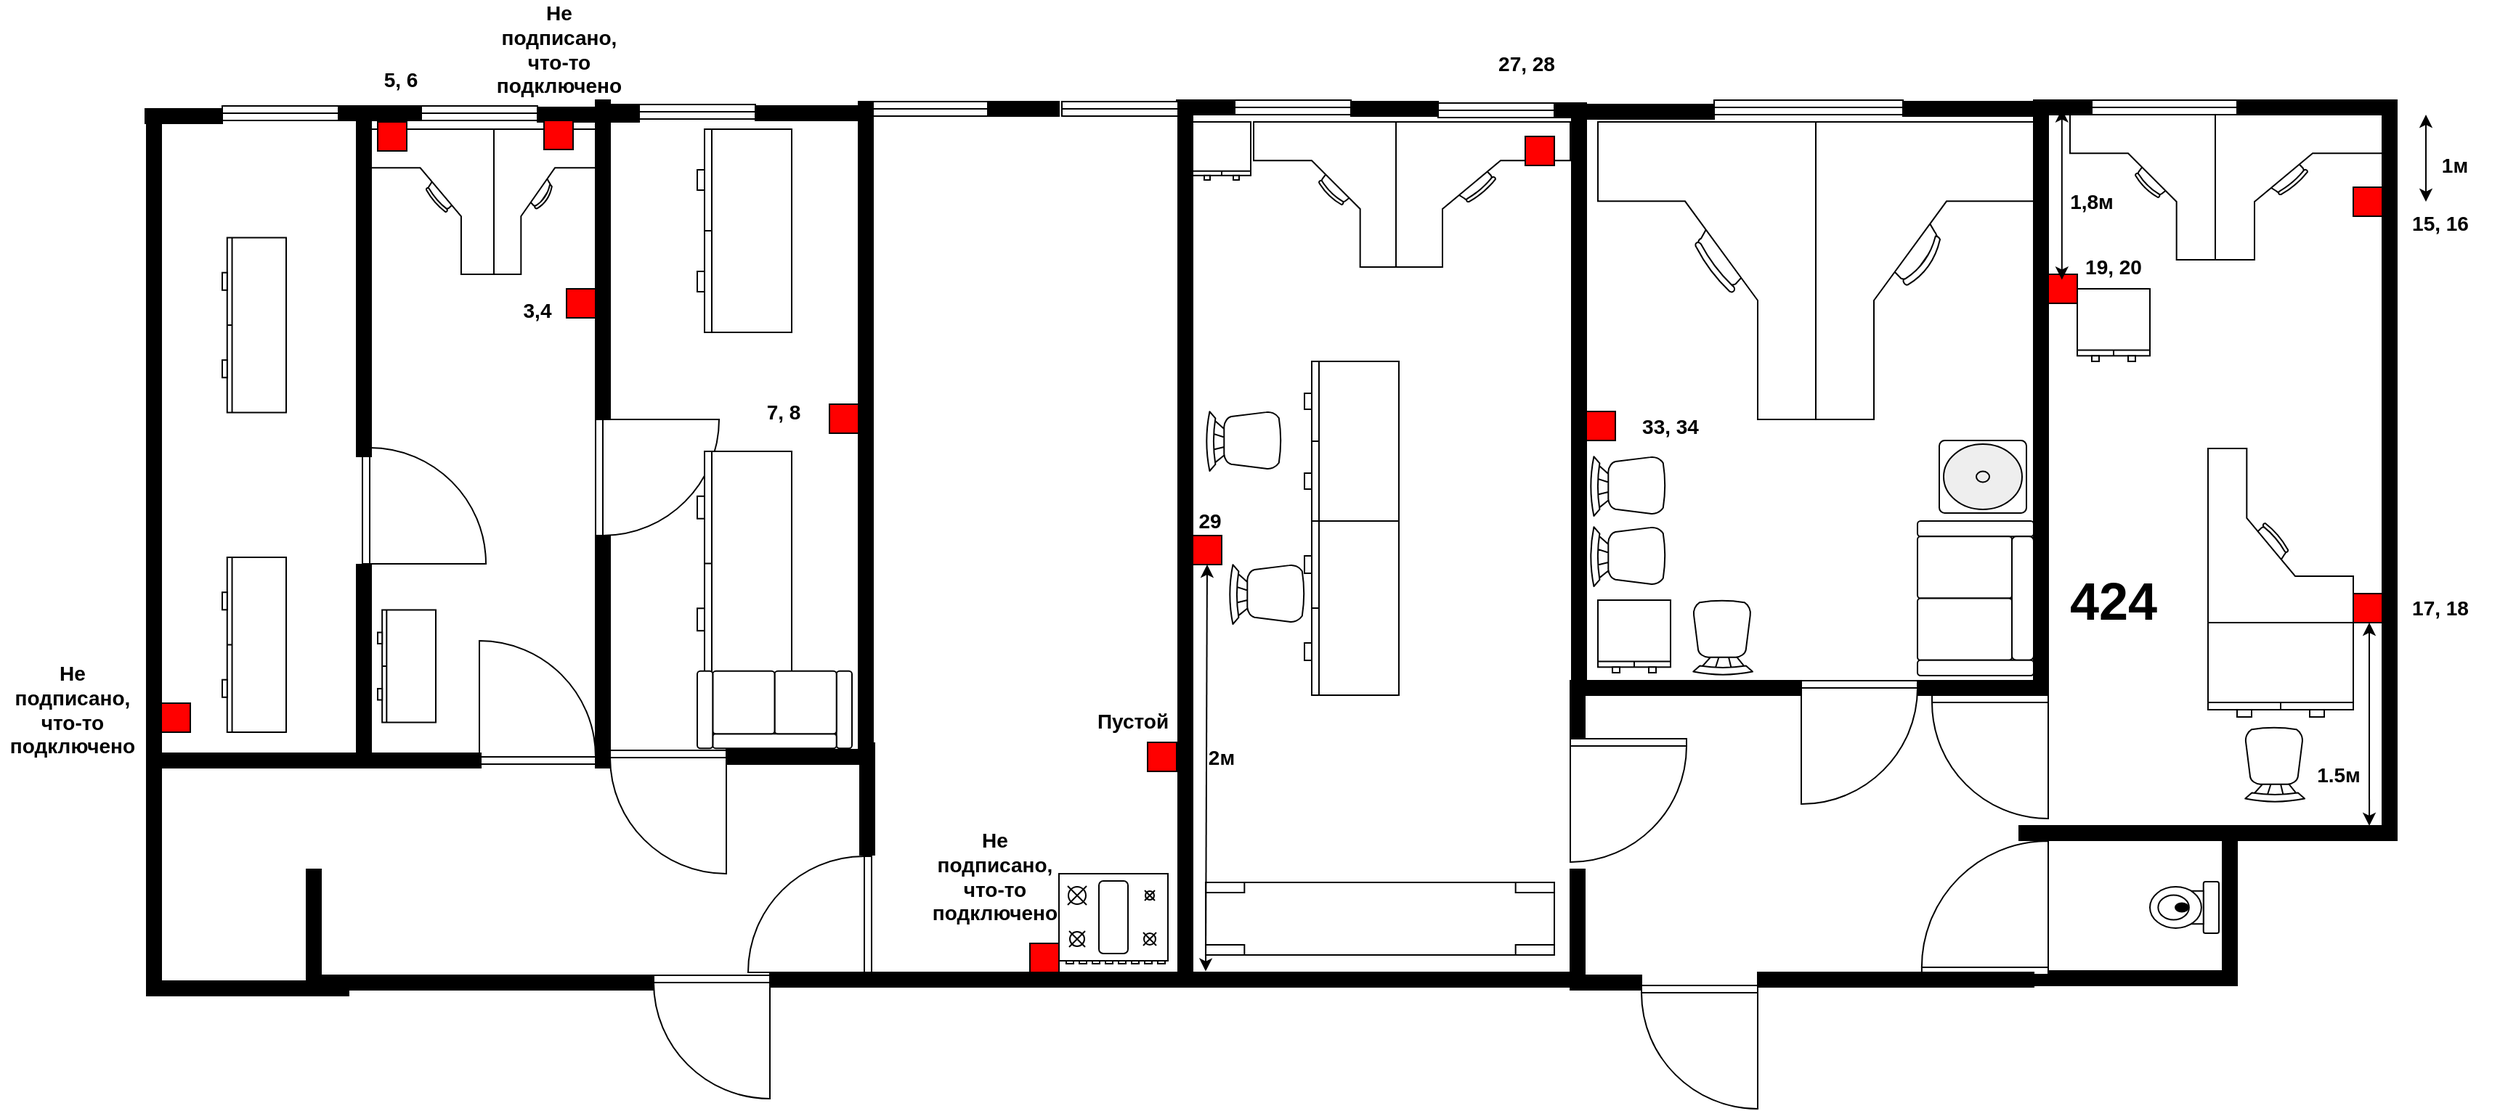 <mxfile version="21.6.1" type="github">
  <diagram name="Page-1" id="38b20595-45e3-9b7f-d5ca-b57f44c5b66d">
    <mxGraphModel dx="2509" dy="1900" grid="1" gridSize="10" guides="1" tooltips="1" connect="1" arrows="1" fold="1" page="1" pageScale="1" pageWidth="1100" pageHeight="850" background="none" math="0" shadow="0">
      <root>
        <mxCell id="0" />
        <mxCell id="1" parent="0" />
        <mxCell id="f0SfFcIlnjF7Y2JFcaJJ-1" value="" style="verticalLabelPosition=bottom;html=1;verticalAlign=top;align=center;shape=mxgraph.floorplan.wallCorner;fillColor=strokeColor;direction=south;" vertex="1" parent="1">
          <mxGeometry x="930" y="50" width="110" height="100" as="geometry" />
        </mxCell>
        <mxCell id="f0SfFcIlnjF7Y2JFcaJJ-2" value="" style="verticalLabelPosition=bottom;html=1;verticalAlign=top;align=center;shape=mxgraph.floorplan.wall;fillColor=strokeColor;direction=south;" vertex="1" parent="1">
          <mxGeometry x="1030" y="150" width="10" height="380" as="geometry" />
        </mxCell>
        <mxCell id="f0SfFcIlnjF7Y2JFcaJJ-3" value="" style="verticalLabelPosition=bottom;html=1;verticalAlign=top;align=center;shape=mxgraph.floorplan.wallCorner;fillColor=strokeColor;direction=west" vertex="1" parent="1">
          <mxGeometry x="780" y="460" width="260" height="100" as="geometry" />
        </mxCell>
        <mxCell id="f0SfFcIlnjF7Y2JFcaJJ-4" value="" style="verticalLabelPosition=bottom;html=1;verticalAlign=top;align=center;shape=mxgraph.floorplan.window;" vertex="1" parent="1">
          <mxGeometry x="830" y="50" width="100" height="10" as="geometry" />
        </mxCell>
        <mxCell id="f0SfFcIlnjF7Y2JFcaJJ-5" value="" style="verticalLabelPosition=bottom;html=1;verticalAlign=top;align=center;shape=mxgraph.floorplan.wallCorner;fillColor=strokeColor;" vertex="1" parent="1">
          <mxGeometry x="790" y="50" width="40" height="100" as="geometry" />
        </mxCell>
        <mxCell id="f0SfFcIlnjF7Y2JFcaJJ-6" value="" style="verticalLabelPosition=bottom;html=1;verticalAlign=top;align=center;shape=mxgraph.floorplan.wall;fillColor=strokeColor;direction=south;" vertex="1" parent="1">
          <mxGeometry x="790" y="150" width="10" height="310" as="geometry" />
        </mxCell>
        <mxCell id="f0SfFcIlnjF7Y2JFcaJJ-7" value="" style="verticalLabelPosition=bottom;html=1;verticalAlign=top;align=center;shape=mxgraph.floorplan.doorRight;aspect=fixed;" vertex="1" parent="1">
          <mxGeometry x="720" y="460" width="80" height="85" as="geometry" />
        </mxCell>
        <mxCell id="f0SfFcIlnjF7Y2JFcaJJ-8" value="" style="verticalLabelPosition=bottom;html=1;verticalAlign=top;align=center;shape=mxgraph.floorplan.dresser;" vertex="1" parent="1">
          <mxGeometry x="910" y="410" width="100" height="65" as="geometry" />
        </mxCell>
        <mxCell id="f0SfFcIlnjF7Y2JFcaJJ-9" value="" style="rounded=0;whiteSpace=wrap;html=1;fillColor=#FF0000;" vertex="1" parent="1">
          <mxGeometry x="482" y="264.5" width="20" height="20" as="geometry" />
        </mxCell>
        <mxCell id="f0SfFcIlnjF7Y2JFcaJJ-10" value="" style="rounded=0;whiteSpace=wrap;html=1;fillColor=#FF0000;" vertex="1" parent="1">
          <mxGeometry x="211" y="350" width="20" height="20" as="geometry" />
        </mxCell>
        <mxCell id="f0SfFcIlnjF7Y2JFcaJJ-12" value="" style="rounded=0;whiteSpace=wrap;html=1;fillColor=#FF0000;" vertex="1" parent="1">
          <mxGeometry x="1010" y="390" width="20" height="20" as="geometry" />
        </mxCell>
        <mxCell id="f0SfFcIlnjF7Y2JFcaJJ-14" value="&lt;b&gt;&lt;font style=&quot;font-size: 14px;&quot;&gt;17, 18&lt;/font&gt;&lt;/b&gt;" style="text;html=1;strokeColor=none;fillColor=none;align=center;verticalAlign=middle;whiteSpace=wrap;rounded=0;" vertex="1" parent="1">
          <mxGeometry x="1040" y="385" width="60" height="30" as="geometry" />
        </mxCell>
        <mxCell id="f0SfFcIlnjF7Y2JFcaJJ-15" value="" style="endArrow=classic;startArrow=classic;html=1;rounded=0;exitX=0.073;exitY=0.1;exitDx=0;exitDy=0;exitPerimeter=0;" edge="1" parent="1" source="f0SfFcIlnjF7Y2JFcaJJ-3">
          <mxGeometry width="50" height="50" relative="1" as="geometry">
            <mxPoint x="980" y="540" as="sourcePoint" />
            <mxPoint x="1021" y="410" as="targetPoint" />
          </mxGeometry>
        </mxCell>
        <mxCell id="f0SfFcIlnjF7Y2JFcaJJ-17" value="&lt;b&gt;&lt;font style=&quot;font-size: 14px;&quot;&gt;1.5м&lt;/font&gt;&lt;/b&gt;" style="text;html=1;strokeColor=none;fillColor=none;align=center;verticalAlign=middle;whiteSpace=wrap;rounded=0;" vertex="1" parent="1">
          <mxGeometry x="970" y="500" width="60" height="30" as="geometry" />
        </mxCell>
        <mxCell id="f0SfFcIlnjF7Y2JFcaJJ-18" value="" style="verticalLabelPosition=bottom;html=1;verticalAlign=top;align=center;shape=mxgraph.floorplan.desk_corner;direction=north;" vertex="1" parent="1">
          <mxGeometry x="910" y="290" width="100" height="120" as="geometry" />
        </mxCell>
        <mxCell id="f0SfFcIlnjF7Y2JFcaJJ-20" value="" style="verticalLabelPosition=bottom;html=1;verticalAlign=top;align=center;shape=mxgraph.floorplan.desk_corner;direction=east;" vertex="1" parent="1">
          <mxGeometry x="910" y="60" width="120" height="100" as="geometry" />
        </mxCell>
        <mxCell id="f0SfFcIlnjF7Y2JFcaJJ-21" value="" style="verticalLabelPosition=bottom;html=1;verticalAlign=top;align=center;shape=mxgraph.floorplan.desk_corner;direction=south;" vertex="1" parent="1">
          <mxGeometry x="815" y="60" width="100" height="100" as="geometry" />
        </mxCell>
        <mxCell id="f0SfFcIlnjF7Y2JFcaJJ-22" value="" style="rounded=0;whiteSpace=wrap;html=1;fillColor=#FF0000;" vertex="1" parent="1">
          <mxGeometry x="1010" y="110" width="20" height="20" as="geometry" />
        </mxCell>
        <mxCell id="f0SfFcIlnjF7Y2JFcaJJ-23" value="&lt;b&gt;&lt;font style=&quot;font-size: 14px;&quot;&gt;15, 16&lt;/font&gt;&lt;/b&gt;" style="text;html=1;strokeColor=none;fillColor=none;align=center;verticalAlign=middle;whiteSpace=wrap;rounded=0;" vertex="1" parent="1">
          <mxGeometry x="1040" y="120" width="60" height="30" as="geometry" />
        </mxCell>
        <mxCell id="f0SfFcIlnjF7Y2JFcaJJ-24" value="" style="endArrow=classic;startArrow=classic;html=1;rounded=0;" edge="1" parent="1">
          <mxGeometry width="50" height="50" relative="1" as="geometry">
            <mxPoint x="1060" y="120" as="sourcePoint" />
            <mxPoint x="1060" y="60" as="targetPoint" />
          </mxGeometry>
        </mxCell>
        <mxCell id="f0SfFcIlnjF7Y2JFcaJJ-25" value="&lt;span style=&quot;font-size: 14px;&quot;&gt;&lt;b&gt;1м&lt;/b&gt;&lt;/span&gt;" style="text;html=1;strokeColor=none;fillColor=none;align=center;verticalAlign=middle;whiteSpace=wrap;rounded=0;" vertex="1" parent="1">
          <mxGeometry x="1050" y="80" width="60" height="30" as="geometry" />
        </mxCell>
        <mxCell id="f0SfFcIlnjF7Y2JFcaJJ-26" value="" style="rounded=0;whiteSpace=wrap;html=1;fillColor=#FF0000;" vertex="1" parent="1">
          <mxGeometry x="800" y="170" width="20" height="20" as="geometry" />
        </mxCell>
        <mxCell id="f0SfFcIlnjF7Y2JFcaJJ-27" value="" style="verticalLabelPosition=bottom;html=1;verticalAlign=top;align=center;shape=mxgraph.floorplan.dresser;" vertex="1" parent="1">
          <mxGeometry x="820" y="180" width="50" height="50" as="geometry" />
        </mxCell>
        <mxCell id="f0SfFcIlnjF7Y2JFcaJJ-28" value="&lt;b&gt;&lt;font style=&quot;font-size: 14px;&quot;&gt;19, 20&lt;/font&gt;&lt;/b&gt;" style="text;html=1;strokeColor=none;fillColor=none;align=center;verticalAlign=middle;whiteSpace=wrap;rounded=0;" vertex="1" parent="1">
          <mxGeometry x="815" y="150" width="60" height="30" as="geometry" />
        </mxCell>
        <mxCell id="f0SfFcIlnjF7Y2JFcaJJ-30" value="&lt;span style=&quot;font-size: 14px;&quot;&gt;&lt;b&gt;1,8м&lt;/b&gt;&lt;/span&gt;" style="text;html=1;strokeColor=none;fillColor=none;align=center;verticalAlign=middle;whiteSpace=wrap;rounded=0;" vertex="1" parent="1">
          <mxGeometry x="800" y="105" width="60" height="30" as="geometry" />
        </mxCell>
        <mxCell id="f0SfFcIlnjF7Y2JFcaJJ-31" value="&lt;font style=&quot;font-size: 36px;&quot;&gt;&lt;b&gt;424&lt;/b&gt;&lt;/font&gt;" style="text;html=1;strokeColor=none;fillColor=none;align=center;verticalAlign=middle;whiteSpace=wrap;rounded=0;" vertex="1" parent="1">
          <mxGeometry x="815" y="380" width="60" height="30" as="geometry" />
        </mxCell>
        <mxCell id="f0SfFcIlnjF7Y2JFcaJJ-34" value="" style="verticalLabelPosition=bottom;html=1;verticalAlign=top;align=center;shape=mxgraph.floorplan.wallCorner;fillColor=strokeColor;direction=west" vertex="1" parent="1">
          <mxGeometry x="780" y="560" width="150" height="100" as="geometry" />
        </mxCell>
        <mxCell id="f0SfFcIlnjF7Y2JFcaJJ-37" value="" style="verticalLabelPosition=bottom;html=1;verticalAlign=top;align=center;shape=mxgraph.floorplan.doorLeft;aspect=fixed;direction=west;" vertex="1" parent="1">
          <mxGeometry x="712.94" y="560" width="87.06" height="92.5" as="geometry" />
        </mxCell>
        <mxCell id="f0SfFcIlnjF7Y2JFcaJJ-38" value="" style="verticalLabelPosition=bottom;html=1;verticalAlign=top;align=center;shape=mxgraph.floorplan.wall;fillColor=strokeColor;" vertex="1" parent="1">
          <mxGeometry x="710" y="450" width="90" height="10" as="geometry" />
        </mxCell>
        <mxCell id="f0SfFcIlnjF7Y2JFcaJJ-39" value="" style="verticalLabelPosition=bottom;html=1;verticalAlign=top;align=center;shape=mxgraph.floorplan.doorLeft;aspect=fixed;" vertex="1" parent="1">
          <mxGeometry x="630" y="450" width="80" height="85" as="geometry" />
        </mxCell>
        <mxCell id="f0SfFcIlnjF7Y2JFcaJJ-40" value="" style="verticalLabelPosition=bottom;html=1;verticalAlign=top;align=center;shape=mxgraph.floorplan.wall;fillColor=strokeColor;" vertex="1" parent="1">
          <mxGeometry x="480" y="450" width="150" height="10" as="geometry" />
        </mxCell>
        <mxCell id="f0SfFcIlnjF7Y2JFcaJJ-41" value="" style="verticalLabelPosition=bottom;html=1;verticalAlign=top;align=center;shape=mxgraph.floorplan.wall;fillColor=strokeColor;" vertex="1" parent="1">
          <mxGeometry x="600" y="651" width="190" height="10" as="geometry" />
        </mxCell>
        <mxCell id="f0SfFcIlnjF7Y2JFcaJJ-42" value="" style="verticalLabelPosition=bottom;html=1;verticalAlign=top;align=center;shape=mxgraph.floorplan.doorRight;aspect=fixed;" vertex="1" parent="1">
          <mxGeometry x="520" y="660" width="80" height="85" as="geometry" />
        </mxCell>
        <mxCell id="f0SfFcIlnjF7Y2JFcaJJ-43" value="" style="verticalLabelPosition=bottom;html=1;verticalAlign=top;align=center;shape=mxgraph.floorplan.wall;fillColor=strokeColor;" vertex="1" parent="1">
          <mxGeometry x="480" y="653" width="40" height="10" as="geometry" />
        </mxCell>
        <mxCell id="f0SfFcIlnjF7Y2JFcaJJ-44" value="" style="verticalLabelPosition=bottom;html=1;verticalAlign=top;align=center;shape=mxgraph.floorplan.wall;fillColor=strokeColor;direction=south;" vertex="1" parent="1">
          <mxGeometry x="471" y="580" width="10" height="83" as="geometry" />
        </mxCell>
        <mxCell id="f0SfFcIlnjF7Y2JFcaJJ-45" value="" style="verticalLabelPosition=bottom;html=1;verticalAlign=top;align=center;shape=mxgraph.floorplan.wall;fillColor=strokeColor;direction=south;" vertex="1" parent="1">
          <mxGeometry x="471" y="450" width="10" height="40" as="geometry" />
        </mxCell>
        <mxCell id="f0SfFcIlnjF7Y2JFcaJJ-46" value="" style="verticalLabelPosition=bottom;html=1;verticalAlign=top;align=center;shape=mxgraph.floorplan.doorLeft;aspect=fixed;" vertex="1" parent="1">
          <mxGeometry x="471" y="490" width="80" height="85" as="geometry" />
        </mxCell>
        <mxCell id="f0SfFcIlnjF7Y2JFcaJJ-47" value="" style="verticalLabelPosition=bottom;html=1;verticalAlign=top;align=center;shape=mxgraph.floorplan.wall;fillColor=strokeColor;" vertex="1" parent="1">
          <mxGeometry x="210" y="651" width="270" height="10" as="geometry" />
        </mxCell>
        <mxCell id="f0SfFcIlnjF7Y2JFcaJJ-48" value="" style="verticalLabelPosition=bottom;html=1;verticalAlign=top;align=center;shape=mxgraph.floorplan.dresser;direction=south;" vertex="1" parent="1">
          <mxGeometry x="288" y="340" width="65" height="120" as="geometry" />
        </mxCell>
        <mxCell id="f0SfFcIlnjF7Y2JFcaJJ-50" value="" style="verticalLabelPosition=bottom;html=1;verticalAlign=top;align=center;shape=mxgraph.floorplan.toilet;direction=south;" vertex="1" parent="1">
          <mxGeometry x="870" y="588.5" width="47.5" height="35.5" as="geometry" />
        </mxCell>
        <mxCell id="f0SfFcIlnjF7Y2JFcaJJ-51" value="" style="verticalLabelPosition=bottom;html=1;verticalAlign=top;align=center;shape=mxgraph.floorplan.table;" vertex="1" parent="1">
          <mxGeometry x="220" y="589" width="240" height="50" as="geometry" />
        </mxCell>
        <mxCell id="f0SfFcIlnjF7Y2JFcaJJ-52" value="" style="verticalLabelPosition=bottom;html=1;verticalAlign=top;align=center;shape=mxgraph.floorplan.wall;fillColor=strokeColor;direction=south;" vertex="1" parent="1">
          <mxGeometry x="201" y="50" width="10" height="610" as="geometry" />
        </mxCell>
        <mxCell id="f0SfFcIlnjF7Y2JFcaJJ-53" value="" style="verticalLabelPosition=bottom;html=1;verticalAlign=top;align=center;shape=mxgraph.floorplan.wall;fillColor=strokeColor;" vertex="1" parent="1">
          <mxGeometry x="200" y="50" width="40" height="10" as="geometry" />
        </mxCell>
        <mxCell id="f0SfFcIlnjF7Y2JFcaJJ-54" value="" style="verticalLabelPosition=bottom;html=1;verticalAlign=top;align=center;shape=mxgraph.floorplan.wall;fillColor=strokeColor;" vertex="1" parent="1">
          <mxGeometry x="700" y="51" width="100" height="10" as="geometry" />
        </mxCell>
        <mxCell id="f0SfFcIlnjF7Y2JFcaJJ-56" value="" style="verticalLabelPosition=bottom;html=1;verticalAlign=top;align=center;shape=mxgraph.floorplan.wall;fillColor=strokeColor;" vertex="1" parent="1">
          <mxGeometry x="320" y="51" width="60" height="10" as="geometry" />
        </mxCell>
        <mxCell id="f0SfFcIlnjF7Y2JFcaJJ-57" value="" style="verticalLabelPosition=bottom;html=1;verticalAlign=top;align=center;shape=mxgraph.floorplan.window;" vertex="1" parent="1">
          <mxGeometry x="380" y="52" width="80" height="10" as="geometry" />
        </mxCell>
        <mxCell id="f0SfFcIlnjF7Y2JFcaJJ-58" value="" style="verticalLabelPosition=bottom;html=1;verticalAlign=top;align=center;shape=mxgraph.floorplan.wall;fillColor=strokeColor;direction=south;" vertex="1" parent="1">
          <mxGeometry x="472" y="60" width="10" height="400" as="geometry" />
        </mxCell>
        <mxCell id="f0SfFcIlnjF7Y2JFcaJJ-59" value="" style="verticalLabelPosition=bottom;html=1;verticalAlign=top;align=center;shape=mxgraph.floorplan.wall;fillColor=strokeColor;" vertex="1" parent="1">
          <mxGeometry x="460" y="52" width="22" height="10" as="geometry" />
        </mxCell>
        <mxCell id="f0SfFcIlnjF7Y2JFcaJJ-60" value="" style="verticalLabelPosition=bottom;html=1;verticalAlign=top;align=center;shape=mxgraph.floorplan.window;" vertex="1" parent="1">
          <mxGeometry x="240" y="50" width="80" height="10" as="geometry" />
        </mxCell>
        <mxCell id="f0SfFcIlnjF7Y2JFcaJJ-61" value="" style="verticalLabelPosition=bottom;html=1;verticalAlign=top;align=center;shape=mxgraph.floorplan.desk_corner;direction=south;" vertex="1" parent="1">
          <mxGeometry x="253" y="65" width="100" height="100" as="geometry" />
        </mxCell>
        <mxCell id="f0SfFcIlnjF7Y2JFcaJJ-62" value="" style="verticalLabelPosition=bottom;html=1;verticalAlign=top;align=center;shape=mxgraph.floorplan.desk_corner;direction=east;" vertex="1" parent="1">
          <mxGeometry x="351" y="65" width="120" height="100" as="geometry" />
        </mxCell>
        <mxCell id="f0SfFcIlnjF7Y2JFcaJJ-63" value="" style="verticalLabelPosition=bottom;html=1;verticalAlign=top;align=center;shape=mxgraph.floorplan.dresser;" vertex="1" parent="1">
          <mxGeometry x="211" y="65" width="40" height="40" as="geometry" />
        </mxCell>
        <mxCell id="f0SfFcIlnjF7Y2JFcaJJ-11" value="" style="rounded=0;whiteSpace=wrap;html=1;fillColor=#FF0000;" vertex="1" parent="1">
          <mxGeometry x="440" y="75" width="20" height="20" as="geometry" />
        </mxCell>
        <mxCell id="f0SfFcIlnjF7Y2JFcaJJ-65" value="" style="verticalLabelPosition=bottom;html=1;verticalAlign=top;align=center;shape=mxgraph.floorplan.dresser;direction=south;" vertex="1" parent="1">
          <mxGeometry x="288" y="230" width="65" height="110" as="geometry" />
        </mxCell>
        <mxCell id="f0SfFcIlnjF7Y2JFcaJJ-66" value="&lt;b&gt;&lt;font style=&quot;font-size: 14px;&quot;&gt;27, 28&lt;/font&gt;&lt;/b&gt;" style="text;html=1;strokeColor=none;fillColor=none;align=center;verticalAlign=middle;whiteSpace=wrap;rounded=0;" vertex="1" parent="1">
          <mxGeometry x="411" y="10" width="60" height="30" as="geometry" />
        </mxCell>
        <mxCell id="f0SfFcIlnjF7Y2JFcaJJ-67" value="&lt;b&gt;&lt;font style=&quot;font-size: 14px;&quot;&gt;29&lt;/font&gt;&lt;/b&gt;" style="text;html=1;strokeColor=none;fillColor=none;align=center;verticalAlign=middle;whiteSpace=wrap;rounded=0;" vertex="1" parent="1">
          <mxGeometry x="193" y="325" width="60" height="30" as="geometry" />
        </mxCell>
        <mxCell id="f0SfFcIlnjF7Y2JFcaJJ-68" value="" style="endArrow=classic;startArrow=classic;html=1;rounded=0;entryX=0.5;entryY=1;entryDx=0;entryDy=0;exitX=0.037;exitY=-0.071;exitDx=0;exitDy=0;exitPerimeter=0;" edge="1" parent="1" source="f0SfFcIlnjF7Y2JFcaJJ-47" target="f0SfFcIlnjF7Y2JFcaJJ-10">
          <mxGeometry width="50" height="50" relative="1" as="geometry">
            <mxPoint x="190" y="460" as="sourcePoint" />
            <mxPoint x="240" y="410" as="targetPoint" />
          </mxGeometry>
        </mxCell>
        <mxCell id="f0SfFcIlnjF7Y2JFcaJJ-69" value="&lt;b&gt;&lt;font style=&quot;font-size: 14px;&quot;&gt;2м&lt;/font&gt;&lt;/b&gt;" style="text;html=1;strokeColor=none;fillColor=none;align=center;verticalAlign=middle;whiteSpace=wrap;rounded=0;" vertex="1" parent="1">
          <mxGeometry x="201" y="487.5" width="60" height="30" as="geometry" />
        </mxCell>
        <mxCell id="f0SfFcIlnjF7Y2JFcaJJ-70" value="" style="verticalLabelPosition=bottom;html=1;verticalAlign=top;align=center;shape=mxgraph.floorplan.chair;direction=north;" vertex="1" parent="1">
          <mxGeometry x="236" y="370" width="52" height="41" as="geometry" />
        </mxCell>
        <mxCell id="f0SfFcIlnjF7Y2JFcaJJ-71" value="" style="verticalLabelPosition=bottom;html=1;verticalAlign=top;align=center;shape=mxgraph.floorplan.chair;direction=north;" vertex="1" parent="1">
          <mxGeometry x="220" y="264.5" width="52" height="41" as="geometry" />
        </mxCell>
        <mxCell id="f0SfFcIlnjF7Y2JFcaJJ-72" value="" style="verticalLabelPosition=bottom;html=1;verticalAlign=top;align=center;shape=mxgraph.floorplan.chair;direction=west;" vertex="1" parent="1">
          <mxGeometry x="935.5" y="482" width="41" height="52" as="geometry" />
        </mxCell>
        <mxCell id="f0SfFcIlnjF7Y2JFcaJJ-74" value="" style="verticalLabelPosition=bottom;html=1;verticalAlign=top;align=center;shape=mxgraph.floorplan.desk_corner;" vertex="1" parent="1">
          <mxGeometry x="640" y="65" width="150" height="205" as="geometry" />
        </mxCell>
        <mxCell id="f0SfFcIlnjF7Y2JFcaJJ-29" value="" style="endArrow=classic;startArrow=classic;html=1;rounded=0;exitX=1;exitY=0.25;exitDx=0;exitDy=0;" edge="1" parent="1">
          <mxGeometry width="50" height="50" relative="1" as="geometry">
            <mxPoint x="809.41" y="173.75" as="sourcePoint" />
            <mxPoint x="809.41" y="56.25" as="targetPoint" />
          </mxGeometry>
        </mxCell>
        <mxCell id="f0SfFcIlnjF7Y2JFcaJJ-75" value="" style="verticalLabelPosition=bottom;html=1;verticalAlign=top;align=center;shape=mxgraph.floorplan.desk_corner;direction=south;" vertex="1" parent="1">
          <mxGeometry x="490" y="65" width="150" height="205" as="geometry" />
        </mxCell>
        <mxCell id="f0SfFcIlnjF7Y2JFcaJJ-76" value="" style="verticalLabelPosition=bottom;html=1;verticalAlign=top;align=center;shape=mxgraph.floorplan.window;" vertex="1" parent="1">
          <mxGeometry x="570" y="50" width="130" height="10" as="geometry" />
        </mxCell>
        <mxCell id="f0SfFcIlnjF7Y2JFcaJJ-77" value="" style="verticalLabelPosition=bottom;html=1;verticalAlign=top;align=center;shape=mxgraph.floorplan.wall;fillColor=strokeColor;" vertex="1" parent="1">
          <mxGeometry x="480" y="53" width="90" height="10" as="geometry" />
        </mxCell>
        <mxCell id="f0SfFcIlnjF7Y2JFcaJJ-78" value="" style="verticalLabelPosition=bottom;html=1;verticalAlign=top;align=center;shape=mxgraph.floorplan.chair;direction=north;" vertex="1" parent="1">
          <mxGeometry x="484.5" y="295.5" width="52" height="41" as="geometry" />
        </mxCell>
        <mxCell id="f0SfFcIlnjF7Y2JFcaJJ-79" value="" style="verticalLabelPosition=bottom;html=1;verticalAlign=top;align=center;shape=mxgraph.floorplan.chair;direction=north;" vertex="1" parent="1">
          <mxGeometry x="484.5" y="344" width="52" height="41" as="geometry" />
        </mxCell>
        <mxCell id="f0SfFcIlnjF7Y2JFcaJJ-80" value="" style="verticalLabelPosition=bottom;html=1;verticalAlign=top;align=center;shape=mxgraph.floorplan.chair;direction=west;" vertex="1" parent="1">
          <mxGeometry x="555.5" y="394.5" width="41" height="52" as="geometry" />
        </mxCell>
        <mxCell id="f0SfFcIlnjF7Y2JFcaJJ-81" value="" style="verticalLabelPosition=bottom;html=1;verticalAlign=top;align=center;shape=mxgraph.floorplan.dresser;" vertex="1" parent="1">
          <mxGeometry x="490" y="394.5" width="50" height="50" as="geometry" />
        </mxCell>
        <mxCell id="f0SfFcIlnjF7Y2JFcaJJ-82" value="" style="verticalLabelPosition=bottom;html=1;verticalAlign=top;align=center;shape=mxgraph.floorplan.couch;direction=south;" vertex="1" parent="1">
          <mxGeometry x="710" y="340" width="80" height="106.5" as="geometry" />
        </mxCell>
        <mxCell id="f0SfFcIlnjF7Y2JFcaJJ-83" value="" style="verticalLabelPosition=bottom;html=1;verticalAlign=top;align=center;shape=mxgraph.floorplan.water_cooler;" vertex="1" parent="1">
          <mxGeometry x="725" y="284.5" width="60" height="50" as="geometry" />
        </mxCell>
        <mxCell id="f0SfFcIlnjF7Y2JFcaJJ-84" value="&lt;b&gt;&lt;font style=&quot;font-size: 14px;&quot;&gt;33, 34&lt;/font&gt;&lt;/b&gt;" style="text;html=1;strokeColor=none;fillColor=none;align=center;verticalAlign=middle;whiteSpace=wrap;rounded=0;" vertex="1" parent="1">
          <mxGeometry x="510" y="259.5" width="60" height="30" as="geometry" />
        </mxCell>
        <mxCell id="f0SfFcIlnjF7Y2JFcaJJ-85" value="" style="verticalLabelPosition=bottom;html=1;verticalAlign=top;align=center;shape=mxgraph.floorplan.wall;fillColor=strokeColor;" vertex="1" parent="1">
          <mxGeometry x="-80" y="651" width="290" height="10" as="geometry" />
        </mxCell>
        <mxCell id="f0SfFcIlnjF7Y2JFcaJJ-86" value="" style="rounded=0;whiteSpace=wrap;html=1;fillColor=#FF0000;" vertex="1" parent="1">
          <mxGeometry x="180" y="492.5" width="20" height="20" as="geometry" />
        </mxCell>
        <mxCell id="f0SfFcIlnjF7Y2JFcaJJ-88" value="&lt;b&gt;&lt;font style=&quot;font-size: 14px;&quot;&gt;Пустой&lt;/font&gt;&lt;/b&gt;" style="text;html=1;strokeColor=none;fillColor=none;align=center;verticalAlign=middle;whiteSpace=wrap;rounded=0;" vertex="1" parent="1">
          <mxGeometry x="140" y="462.5" width="60" height="30" as="geometry" />
        </mxCell>
        <mxCell id="f0SfFcIlnjF7Y2JFcaJJ-90" value="" style="verticalLabelPosition=bottom;html=1;verticalAlign=top;align=center;shape=mxgraph.floorplan.range_2;" vertex="1" parent="1">
          <mxGeometry x="119" y="583" width="75" height="62" as="geometry" />
        </mxCell>
        <mxCell id="f0SfFcIlnjF7Y2JFcaJJ-91" value="" style="rounded=0;whiteSpace=wrap;html=1;fillColor=#FF0000;" vertex="1" parent="1">
          <mxGeometry x="99" y="631" width="20" height="20" as="geometry" />
        </mxCell>
        <mxCell id="f0SfFcIlnjF7Y2JFcaJJ-92" value="&lt;b&gt;&lt;font style=&quot;font-size: 14px;&quot;&gt;Не подписано, что-то подключено&lt;/font&gt;&lt;/b&gt;" style="text;html=1;strokeColor=none;fillColor=none;align=center;verticalAlign=middle;whiteSpace=wrap;rounded=0;" vertex="1" parent="1">
          <mxGeometry x="25" y="570" width="100" height="30" as="geometry" />
        </mxCell>
        <mxCell id="f0SfFcIlnjF7Y2JFcaJJ-93" style="edgeStyle=orthogonalEdgeStyle;rounded=0;orthogonalLoop=1;jettySize=auto;html=1;exitX=0.5;exitY=1;exitDx=0;exitDy=0;" edge="1" parent="1" source="f0SfFcIlnjF7Y2JFcaJJ-92" target="f0SfFcIlnjF7Y2JFcaJJ-92">
          <mxGeometry relative="1" as="geometry" />
        </mxCell>
        <mxCell id="f0SfFcIlnjF7Y2JFcaJJ-94" value="" style="verticalLabelPosition=bottom;html=1;verticalAlign=top;align=center;shape=mxgraph.floorplan.wall;fillColor=strokeColor;" vertex="1" parent="1">
          <mxGeometry x="70" y="51" width="49" height="10" as="geometry" />
        </mxCell>
        <mxCell id="f0SfFcIlnjF7Y2JFcaJJ-95" value="" style="verticalLabelPosition=bottom;html=1;verticalAlign=top;align=center;shape=mxgraph.floorplan.window;" vertex="1" parent="1">
          <mxGeometry x="121" y="51" width="80" height="10" as="geometry" />
        </mxCell>
        <mxCell id="f0SfFcIlnjF7Y2JFcaJJ-96" value="" style="verticalLabelPosition=bottom;html=1;verticalAlign=top;align=center;shape=mxgraph.floorplan.window;" vertex="1" parent="1">
          <mxGeometry x="-10" y="51" width="80" height="10" as="geometry" />
        </mxCell>
        <mxCell id="f0SfFcIlnjF7Y2JFcaJJ-97" value="" style="verticalLabelPosition=bottom;html=1;verticalAlign=top;align=center;shape=mxgraph.floorplan.wall;fillColor=strokeColor;direction=south;" vertex="1" parent="1">
          <mxGeometry x="-19" y="51" width="10" height="449" as="geometry" />
        </mxCell>
        <mxCell id="f0SfFcIlnjF7Y2JFcaJJ-98" value="" style="verticalLabelPosition=bottom;html=1;verticalAlign=top;align=center;shape=mxgraph.floorplan.doorRight;aspect=fixed;direction=south;" vertex="1" parent="1">
          <mxGeometry x="-95" y="571" width="85" height="80" as="geometry" />
        </mxCell>
        <mxCell id="f0SfFcIlnjF7Y2JFcaJJ-100" value="" style="verticalLabelPosition=bottom;html=1;verticalAlign=top;align=center;shape=mxgraph.floorplan.doorRight;aspect=fixed;" vertex="1" parent="1">
          <mxGeometry x="-160" y="653" width="80" height="85" as="geometry" />
        </mxCell>
        <mxCell id="f0SfFcIlnjF7Y2JFcaJJ-102" value="" style="verticalLabelPosition=bottom;html=1;verticalAlign=top;align=center;shape=mxgraph.floorplan.wall;fillColor=strokeColor;" vertex="1" parent="1">
          <mxGeometry x="-110" y="497.5" width="101" height="10" as="geometry" />
        </mxCell>
        <mxCell id="f0SfFcIlnjF7Y2JFcaJJ-103" value="" style="verticalLabelPosition=bottom;html=1;verticalAlign=top;align=center;shape=mxgraph.floorplan.doorRight;aspect=fixed;" vertex="1" parent="1">
          <mxGeometry x="-190" y="498" width="80" height="85" as="geometry" />
        </mxCell>
        <mxCell id="f0SfFcIlnjF7Y2JFcaJJ-105" value="" style="verticalLabelPosition=bottom;html=1;verticalAlign=top;align=center;shape=mxgraph.floorplan.doorRight;aspect=fixed;direction=west;" vertex="1" parent="1">
          <mxGeometry x="-280" y="422.5" width="80" height="85" as="geometry" />
        </mxCell>
        <mxCell id="f0SfFcIlnjF7Y2JFcaJJ-106" value="" style="verticalLabelPosition=bottom;html=1;verticalAlign=top;align=center;shape=mxgraph.floorplan.wall;fillColor=strokeColor;" vertex="1" parent="1">
          <mxGeometry x="-499" y="500" width="220" height="10" as="geometry" />
        </mxCell>
        <mxCell id="f0SfFcIlnjF7Y2JFcaJJ-107" value="" style="verticalLabelPosition=bottom;html=1;verticalAlign=top;align=center;shape=mxgraph.floorplan.wall;fillColor=strokeColor;direction=west;" vertex="1" parent="1">
          <mxGeometry x="-390" y="653" width="230" height="10" as="geometry" />
        </mxCell>
        <mxCell id="f0SfFcIlnjF7Y2JFcaJJ-108" value="" style="verticalLabelPosition=bottom;html=1;verticalAlign=top;align=center;shape=mxgraph.floorplan.wall;fillColor=strokeColor;direction=south;" vertex="1" parent="1">
          <mxGeometry x="-399" y="580" width="10" height="80" as="geometry" />
        </mxCell>
        <mxCell id="f0SfFcIlnjF7Y2JFcaJJ-109" value="" style="verticalLabelPosition=bottom;html=1;verticalAlign=top;align=center;shape=mxgraph.floorplan.wall;fillColor=strokeColor;direction=south;" vertex="1" parent="1">
          <mxGeometry x="-509" y="500" width="10" height="166" as="geometry" />
        </mxCell>
        <mxCell id="f0SfFcIlnjF7Y2JFcaJJ-110" value="" style="verticalLabelPosition=bottom;html=1;verticalAlign=top;align=center;shape=mxgraph.floorplan.wall;fillColor=strokeColor;" vertex="1" parent="1">
          <mxGeometry x="-509" y="657" width="139" height="10" as="geometry" />
        </mxCell>
        <mxCell id="f0SfFcIlnjF7Y2JFcaJJ-112" value="" style="verticalLabelPosition=bottom;html=1;verticalAlign=top;align=center;shape=mxgraph.floorplan.doorRight;aspect=fixed;direction=north;" vertex="1" parent="1">
          <mxGeometry x="-200" y="270" width="85" height="80" as="geometry" />
        </mxCell>
        <mxCell id="f0SfFcIlnjF7Y2JFcaJJ-113" value="" style="verticalLabelPosition=bottom;html=1;verticalAlign=top;align=center;shape=mxgraph.floorplan.wall;fillColor=strokeColor;direction=south;" vertex="1" parent="1">
          <mxGeometry x="-200" y="50" width="10" height="220" as="geometry" />
        </mxCell>
        <mxCell id="f0SfFcIlnjF7Y2JFcaJJ-114" value="" style="verticalLabelPosition=bottom;html=1;verticalAlign=top;align=center;shape=mxgraph.floorplan.wall;fillColor=strokeColor;" vertex="1" parent="1">
          <mxGeometry x="-200" y="53" width="40" height="10" as="geometry" />
        </mxCell>
        <mxCell id="f0SfFcIlnjF7Y2JFcaJJ-115" value="" style="verticalLabelPosition=bottom;html=1;verticalAlign=top;align=center;shape=mxgraph.floorplan.window;" vertex="1" parent="1">
          <mxGeometry x="-170" y="53" width="80" height="10" as="geometry" />
        </mxCell>
        <mxCell id="f0SfFcIlnjF7Y2JFcaJJ-116" value="" style="verticalLabelPosition=bottom;html=1;verticalAlign=top;align=center;shape=mxgraph.floorplan.wall;fillColor=strokeColor;" vertex="1" parent="1">
          <mxGeometry x="-90" y="54" width="81" height="10" as="geometry" />
        </mxCell>
        <mxCell id="f0SfFcIlnjF7Y2JFcaJJ-117" value="" style="verticalLabelPosition=bottom;html=1;verticalAlign=top;align=center;shape=mxgraph.floorplan.wall;fillColor=strokeColor;direction=south;" vertex="1" parent="1">
          <mxGeometry x="-200" y="350" width="10" height="160" as="geometry" />
        </mxCell>
        <mxCell id="f0SfFcIlnjF7Y2JFcaJJ-118" value="" style="verticalLabelPosition=bottom;html=1;verticalAlign=top;align=center;shape=mxgraph.floorplan.dresser;direction=south;" vertex="1" parent="1">
          <mxGeometry x="-130" y="70" width="65" height="140" as="geometry" />
        </mxCell>
        <mxCell id="f0SfFcIlnjF7Y2JFcaJJ-119" value="" style="verticalLabelPosition=bottom;html=1;verticalAlign=top;align=center;shape=mxgraph.floorplan.dresser;direction=south;" vertex="1" parent="1">
          <mxGeometry x="-130" y="292" width="65" height="154.5" as="geometry" />
        </mxCell>
        <mxCell id="f0SfFcIlnjF7Y2JFcaJJ-120" value="" style="verticalLabelPosition=bottom;html=1;verticalAlign=top;align=center;shape=mxgraph.floorplan.wall;fillColor=strokeColor;direction=south;" vertex="1" parent="1">
          <mxGeometry x="-18" y="493" width="10" height="77" as="geometry" />
        </mxCell>
        <mxCell id="f0SfFcIlnjF7Y2JFcaJJ-122" value="" style="verticalLabelPosition=bottom;html=1;verticalAlign=top;align=center;shape=mxgraph.floorplan.dresser;direction=south;" vertex="1" parent="1">
          <mxGeometry x="-350" y="401.25" width="40" height="77.5" as="geometry" />
        </mxCell>
        <mxCell id="f0SfFcIlnjF7Y2JFcaJJ-123" value="" style="verticalLabelPosition=bottom;html=1;verticalAlign=top;align=center;shape=mxgraph.floorplan.wall;fillColor=strokeColor;direction=south;" vertex="1" parent="1">
          <mxGeometry x="-364.5" y="370" width="10" height="140" as="geometry" />
        </mxCell>
        <mxCell id="f0SfFcIlnjF7Y2JFcaJJ-124" value="" style="verticalLabelPosition=bottom;html=1;verticalAlign=top;align=center;shape=mxgraph.floorplan.doorLeft;aspect=fixed;direction=north;" vertex="1" parent="1">
          <mxGeometry x="-360.5" y="289.5" width="85" height="80" as="geometry" />
        </mxCell>
        <mxCell id="f0SfFcIlnjF7Y2JFcaJJ-126" value="" style="verticalLabelPosition=bottom;html=1;verticalAlign=top;align=center;shape=mxgraph.floorplan.desk_corner;direction=south;" vertex="1" parent="1">
          <mxGeometry x="-354.5" y="70" width="84.5" height="100" as="geometry" />
        </mxCell>
        <mxCell id="f0SfFcIlnjF7Y2JFcaJJ-127" value="" style="verticalLabelPosition=bottom;html=1;verticalAlign=top;align=center;shape=mxgraph.floorplan.desk_corner;direction=east;" vertex="1" parent="1">
          <mxGeometry x="-270" y="70" width="70" height="100" as="geometry" />
        </mxCell>
        <mxCell id="f0SfFcIlnjF7Y2JFcaJJ-128" value="" style="rounded=0;whiteSpace=wrap;html=1;fillColor=#FF0000;" vertex="1" parent="1">
          <mxGeometry x="-39" y="259.5" width="20" height="20" as="geometry" />
        </mxCell>
        <mxCell id="f0SfFcIlnjF7Y2JFcaJJ-129" value="&lt;b&gt;&lt;font style=&quot;font-size: 14px;&quot;&gt;7, 8&lt;/font&gt;&lt;/b&gt;" style="text;html=1;strokeColor=none;fillColor=none;align=center;verticalAlign=middle;whiteSpace=wrap;rounded=0;" vertex="1" parent="1">
          <mxGeometry x="-90" y="249.5" width="39" height="30" as="geometry" />
        </mxCell>
        <mxCell id="f0SfFcIlnjF7Y2JFcaJJ-130" value="" style="verticalLabelPosition=bottom;html=1;verticalAlign=top;align=center;shape=mxgraph.floorplan.couch;direction=west;" vertex="1" parent="1">
          <mxGeometry x="-130" y="443.38" width="106.5" height="53.25" as="geometry" />
        </mxCell>
        <mxCell id="f0SfFcIlnjF7Y2JFcaJJ-131" value="" style="verticalLabelPosition=bottom;html=1;verticalAlign=top;align=center;shape=mxgraph.floorplan.wall;fillColor=strokeColor;direction=south;" vertex="1" parent="1">
          <mxGeometry x="-364.5" y="59.5" width="10" height="236" as="geometry" />
        </mxCell>
        <mxCell id="f0SfFcIlnjF7Y2JFcaJJ-132" value="" style="verticalLabelPosition=bottom;html=1;verticalAlign=top;align=center;shape=mxgraph.floorplan.wall;fillColor=strokeColor;" vertex="1" parent="1">
          <mxGeometry x="-377" y="54" width="57" height="10" as="geometry" />
        </mxCell>
        <mxCell id="f0SfFcIlnjF7Y2JFcaJJ-134" value="" style="verticalLabelPosition=bottom;html=1;verticalAlign=top;align=center;shape=mxgraph.floorplan.window;" vertex="1" parent="1">
          <mxGeometry x="-320" y="54" width="80" height="10" as="geometry" />
        </mxCell>
        <mxCell id="f0SfFcIlnjF7Y2JFcaJJ-135" value="" style="verticalLabelPosition=bottom;html=1;verticalAlign=top;align=center;shape=mxgraph.floorplan.wall;fillColor=strokeColor;" vertex="1" parent="1">
          <mxGeometry x="-240" y="55" width="70" height="10" as="geometry" />
        </mxCell>
        <mxCell id="f0SfFcIlnjF7Y2JFcaJJ-136" value="" style="rounded=0;whiteSpace=wrap;html=1;fillColor=#FF0000;" vertex="1" parent="1">
          <mxGeometry x="-220" y="180" width="20" height="20" as="geometry" />
        </mxCell>
        <mxCell id="f0SfFcIlnjF7Y2JFcaJJ-137" value="&lt;b&gt;&lt;font style=&quot;font-size: 14px;&quot;&gt;3,4&lt;/font&gt;&lt;/b&gt;" style="text;html=1;strokeColor=none;fillColor=none;align=center;verticalAlign=middle;whiteSpace=wrap;rounded=0;" vertex="1" parent="1">
          <mxGeometry x="-270" y="180" width="60" height="30" as="geometry" />
        </mxCell>
        <mxCell id="f0SfFcIlnjF7Y2JFcaJJ-139" value="" style="rounded=0;whiteSpace=wrap;html=1;fillColor=#FF0000;" vertex="1" parent="1">
          <mxGeometry x="-235.5" y="64" width="20" height="20" as="geometry" />
        </mxCell>
        <mxCell id="f0SfFcIlnjF7Y2JFcaJJ-140" value="" style="rounded=0;whiteSpace=wrap;html=1;fillColor=#FF0000;" vertex="1" parent="1">
          <mxGeometry x="-350" y="65" width="20" height="20" as="geometry" />
        </mxCell>
        <mxCell id="f0SfFcIlnjF7Y2JFcaJJ-141" value="&lt;b&gt;&lt;font style=&quot;font-size: 14px;&quot;&gt;5, 6&lt;/font&gt;&lt;/b&gt;" style="text;html=1;strokeColor=none;fillColor=none;align=center;verticalAlign=middle;whiteSpace=wrap;rounded=0;" vertex="1" parent="1">
          <mxGeometry x="-364.5" y="21" width="60" height="30" as="geometry" />
        </mxCell>
        <mxCell id="f0SfFcIlnjF7Y2JFcaJJ-142" value="&lt;b&gt;&lt;font style=&quot;font-size: 14px;&quot;&gt;Не подписано, что-то подключено&lt;/font&gt;&lt;/b&gt;" style="text;html=1;strokeColor=none;fillColor=none;align=center;verticalAlign=middle;whiteSpace=wrap;rounded=0;" vertex="1" parent="1">
          <mxGeometry x="-275.5" width="100" height="30" as="geometry" />
        </mxCell>
        <mxCell id="f0SfFcIlnjF7Y2JFcaJJ-143" value="" style="verticalLabelPosition=bottom;html=1;verticalAlign=top;align=center;shape=mxgraph.floorplan.wall;fillColor=strokeColor;direction=south;" vertex="1" parent="1">
          <mxGeometry x="-509" y="60" width="10" height="445" as="geometry" />
        </mxCell>
        <mxCell id="f0SfFcIlnjF7Y2JFcaJJ-144" value="" style="verticalLabelPosition=bottom;html=1;verticalAlign=top;align=center;shape=mxgraph.floorplan.window;" vertex="1" parent="1">
          <mxGeometry x="-457" y="54" width="80" height="10" as="geometry" />
        </mxCell>
        <mxCell id="f0SfFcIlnjF7Y2JFcaJJ-147" value="" style="verticalLabelPosition=bottom;html=1;verticalAlign=top;align=center;shape=mxgraph.floorplan.wall;fillColor=strokeColor;" vertex="1" parent="1">
          <mxGeometry x="-510" y="56" width="53" height="10" as="geometry" />
        </mxCell>
        <mxCell id="f0SfFcIlnjF7Y2JFcaJJ-148" value="" style="verticalLabelPosition=bottom;html=1;verticalAlign=top;align=center;shape=mxgraph.floorplan.dresser;direction=south;" vertex="1" parent="1">
          <mxGeometry x="-457" y="365" width="44" height="120.5" as="geometry" />
        </mxCell>
        <mxCell id="f0SfFcIlnjF7Y2JFcaJJ-150" value="" style="verticalLabelPosition=bottom;html=1;verticalAlign=top;align=center;shape=mxgraph.floorplan.dresser;direction=south;" vertex="1" parent="1">
          <mxGeometry x="-457" y="144.75" width="44" height="120.5" as="geometry" />
        </mxCell>
        <mxCell id="f0SfFcIlnjF7Y2JFcaJJ-151" value="" style="rounded=0;whiteSpace=wrap;html=1;fillColor=#FF0000;" vertex="1" parent="1">
          <mxGeometry x="-499" y="465.5" width="20" height="20" as="geometry" />
        </mxCell>
        <mxCell id="f0SfFcIlnjF7Y2JFcaJJ-153" value="&lt;b&gt;&lt;font style=&quot;font-size: 14px;&quot;&gt;Не подписано, что-то подключено&lt;/font&gt;&lt;/b&gt;" style="text;html=1;strokeColor=none;fillColor=none;align=center;verticalAlign=middle;whiteSpace=wrap;rounded=0;" vertex="1" parent="1">
          <mxGeometry x="-610" y="455" width="100" height="30" as="geometry" />
        </mxCell>
      </root>
    </mxGraphModel>
  </diagram>
</mxfile>

